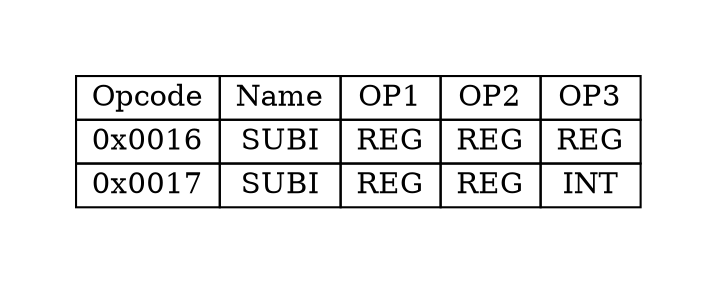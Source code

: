 digraph{
graph [pad="0.5", nodesep="0.5", ranksep="2" ]
node[shape=plain]
Foo [label=<
<table border="0" cellborder="1" cellspacing="0">
<tr><td> Opcode </td> <td> Name </td> <td> OP1 </td><td> OP2 </td><td> OP3 </td> </tr>
<tr><td> 0x0016 </td><td> SUBI </td><td> REG </td><td> REG </td><td> REG </td> </tr>
<tr><td> 0x0017 </td><td> SUBI </td><td> REG </td><td> REG </td><td> INT </td> </tr>
</table>>];
}
